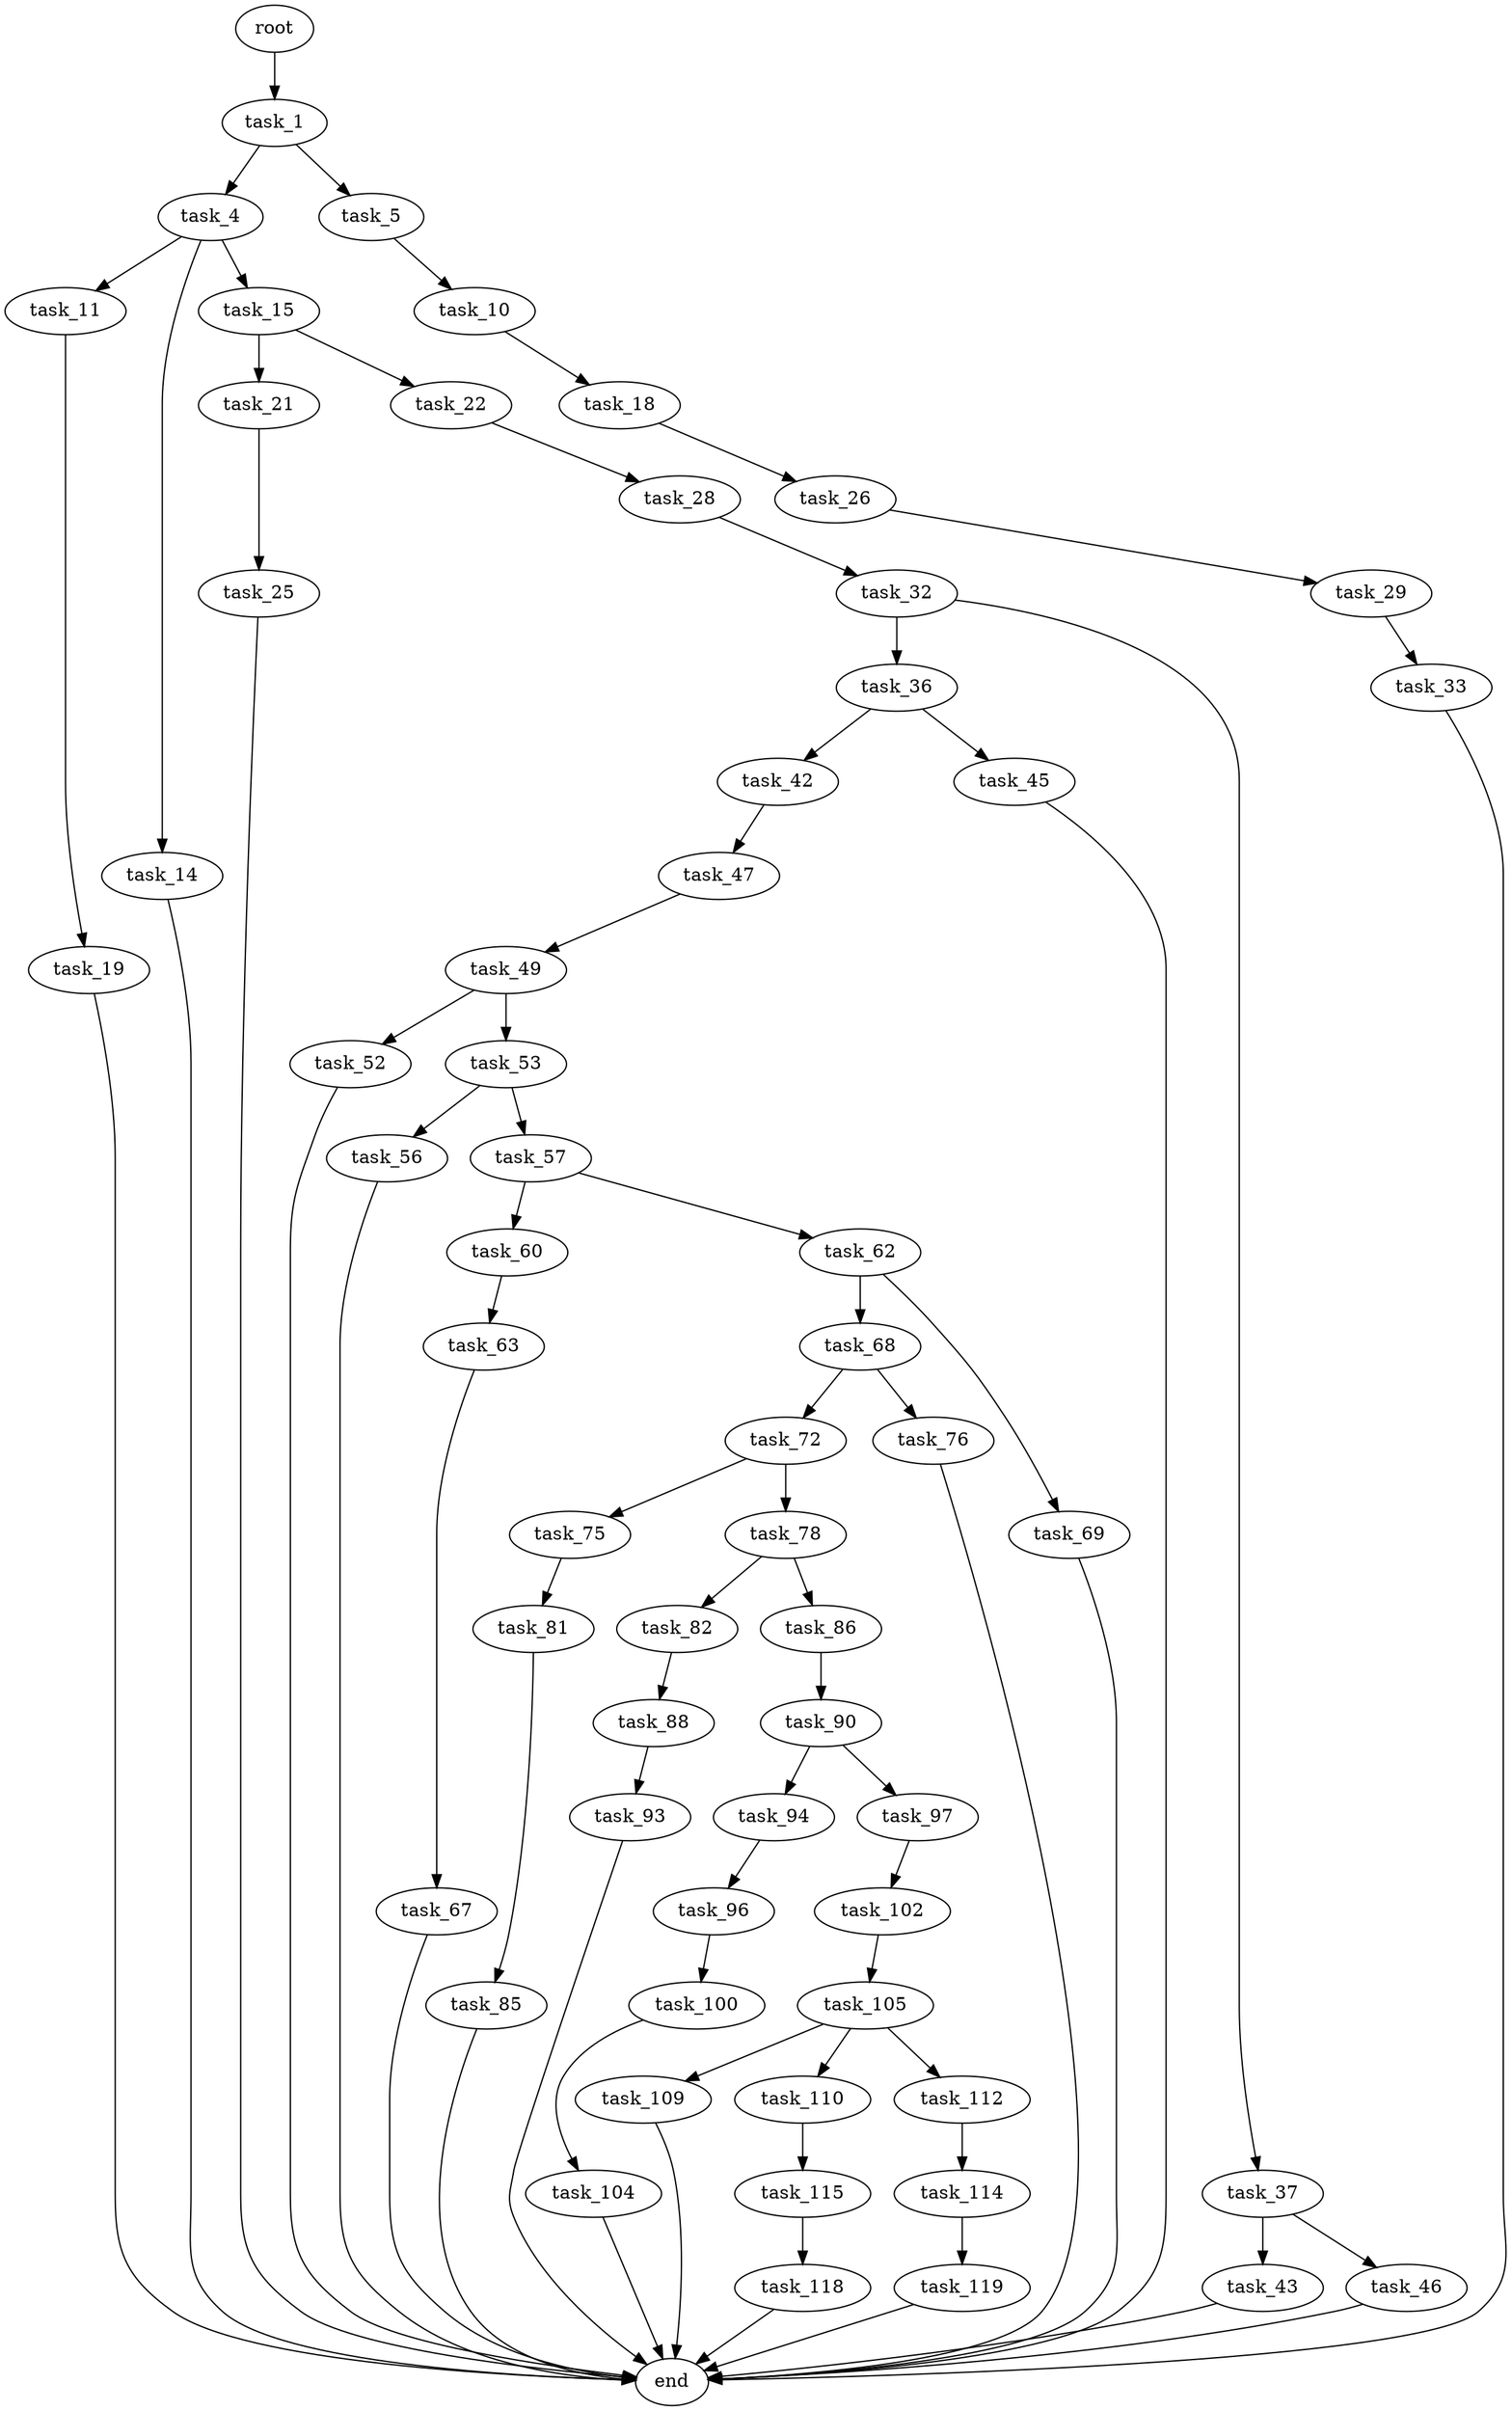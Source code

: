 digraph G {
  root [size="0.000000"];
  task_1 [size="28991029248.000000"];
  task_4 [size="1307626334217.000000"];
  task_5 [size="4825776226.000000"];
  task_11 [size="782757789696.000000"];
  task_14 [size="134217728000.000000"];
  task_15 [size="134905194672.000000"];
  task_10 [size="1330481661196.000000"];
  task_18 [size="231928233984.000000"];
  task_19 [size="58319088464.000000"];
  end [size="0.000000"];
  task_21 [size="23291754042.000000"];
  task_22 [size="1677037452.000000"];
  task_26 [size="477559488874.000000"];
  task_25 [size="13680434205.000000"];
  task_28 [size="368293445632.000000"];
  task_29 [size="25299199369.000000"];
  task_32 [size="77142788121.000000"];
  task_33 [size="657025889692.000000"];
  task_36 [size="133520725948.000000"];
  task_37 [size="23238746547.000000"];
  task_42 [size="1672113402.000000"];
  task_45 [size="97194160248.000000"];
  task_43 [size="120994129896.000000"];
  task_46 [size="16618040534.000000"];
  task_47 [size="549755813888.000000"];
  task_49 [size="96385287004.000000"];
  task_52 [size="3363547946.000000"];
  task_53 [size="10936947020.000000"];
  task_56 [size="7828318931.000000"];
  task_57 [size="2125868483.000000"];
  task_60 [size="549755813888.000000"];
  task_62 [size="385484987264.000000"];
  task_63 [size="1073741824000.000000"];
  task_68 [size="427475058744.000000"];
  task_69 [size="231928233984.000000"];
  task_67 [size="431358476592.000000"];
  task_72 [size="28991029248.000000"];
  task_76 [size="534074615.000000"];
  task_75 [size="368293445632.000000"];
  task_78 [size="520851313121.000000"];
  task_81 [size="368293445632.000000"];
  task_82 [size="4793707505.000000"];
  task_86 [size="522693827.000000"];
  task_85 [size="1604739240.000000"];
  task_88 [size="9795176405.000000"];
  task_90 [size="12223755142.000000"];
  task_93 [size="2688193310.000000"];
  task_94 [size="702540510.000000"];
  task_97 [size="707394669509.000000"];
  task_96 [size="68719476736.000000"];
  task_100 [size="364801201918.000000"];
  task_102 [size="704852308264.000000"];
  task_104 [size="47691700800.000000"];
  task_105 [size="13679500224.000000"];
  task_109 [size="47178949632.000000"];
  task_110 [size="32262833410.000000"];
  task_112 [size="3217500122.000000"];
  task_115 [size="782757789696.000000"];
  task_114 [size="109151234542.000000"];
  task_119 [size="30556302004.000000"];
  task_118 [size="265410222218.000000"];

  root -> task_1 [size="1.000000"];
  task_1 -> task_4 [size="75497472.000000"];
  task_1 -> task_5 [size="75497472.000000"];
  task_4 -> task_11 [size="838860800.000000"];
  task_4 -> task_14 [size="838860800.000000"];
  task_4 -> task_15 [size="838860800.000000"];
  task_5 -> task_10 [size="75497472.000000"];
  task_11 -> task_19 [size="679477248.000000"];
  task_14 -> end [size="1.000000"];
  task_15 -> task_21 [size="134217728.000000"];
  task_15 -> task_22 [size="134217728.000000"];
  task_10 -> task_18 [size="838860800.000000"];
  task_18 -> task_26 [size="301989888.000000"];
  task_19 -> end [size="1.000000"];
  task_21 -> task_25 [size="679477248.000000"];
  task_22 -> task_28 [size="75497472.000000"];
  task_26 -> task_29 [size="679477248.000000"];
  task_25 -> end [size="1.000000"];
  task_28 -> task_32 [size="411041792.000000"];
  task_29 -> task_33 [size="838860800.000000"];
  task_32 -> task_36 [size="75497472.000000"];
  task_32 -> task_37 [size="75497472.000000"];
  task_33 -> end [size="1.000000"];
  task_36 -> task_42 [size="209715200.000000"];
  task_36 -> task_45 [size="209715200.000000"];
  task_37 -> task_43 [size="838860800.000000"];
  task_37 -> task_46 [size="838860800.000000"];
  task_42 -> task_47 [size="75497472.000000"];
  task_45 -> end [size="1.000000"];
  task_43 -> end [size="1.000000"];
  task_46 -> end [size="1.000000"];
  task_47 -> task_49 [size="536870912.000000"];
  task_49 -> task_52 [size="209715200.000000"];
  task_49 -> task_53 [size="209715200.000000"];
  task_52 -> end [size="1.000000"];
  task_53 -> task_56 [size="411041792.000000"];
  task_53 -> task_57 [size="411041792.000000"];
  task_56 -> end [size="1.000000"];
  task_57 -> task_60 [size="33554432.000000"];
  task_57 -> task_62 [size="33554432.000000"];
  task_60 -> task_63 [size="536870912.000000"];
  task_62 -> task_68 [size="536870912.000000"];
  task_62 -> task_69 [size="536870912.000000"];
  task_63 -> task_67 [size="838860800.000000"];
  task_68 -> task_72 [size="838860800.000000"];
  task_68 -> task_76 [size="838860800.000000"];
  task_69 -> end [size="1.000000"];
  task_67 -> end [size="1.000000"];
  task_72 -> task_75 [size="75497472.000000"];
  task_72 -> task_78 [size="75497472.000000"];
  task_76 -> end [size="1.000000"];
  task_75 -> task_81 [size="411041792.000000"];
  task_78 -> task_82 [size="679477248.000000"];
  task_78 -> task_86 [size="679477248.000000"];
  task_81 -> task_85 [size="411041792.000000"];
  task_82 -> task_88 [size="75497472.000000"];
  task_86 -> task_90 [size="33554432.000000"];
  task_85 -> end [size="1.000000"];
  task_88 -> task_93 [size="209715200.000000"];
  task_90 -> task_94 [size="209715200.000000"];
  task_90 -> task_97 [size="209715200.000000"];
  task_93 -> end [size="1.000000"];
  task_94 -> task_96 [size="33554432.000000"];
  task_97 -> task_102 [size="838860800.000000"];
  task_96 -> task_100 [size="134217728.000000"];
  task_100 -> task_104 [size="301989888.000000"];
  task_102 -> task_105 [size="536870912.000000"];
  task_104 -> end [size="1.000000"];
  task_105 -> task_109 [size="411041792.000000"];
  task_105 -> task_110 [size="411041792.000000"];
  task_105 -> task_112 [size="411041792.000000"];
  task_109 -> end [size="1.000000"];
  task_110 -> task_115 [size="679477248.000000"];
  task_112 -> task_114 [size="75497472.000000"];
  task_115 -> task_118 [size="679477248.000000"];
  task_114 -> task_119 [size="75497472.000000"];
  task_119 -> end [size="1.000000"];
  task_118 -> end [size="1.000000"];
}
